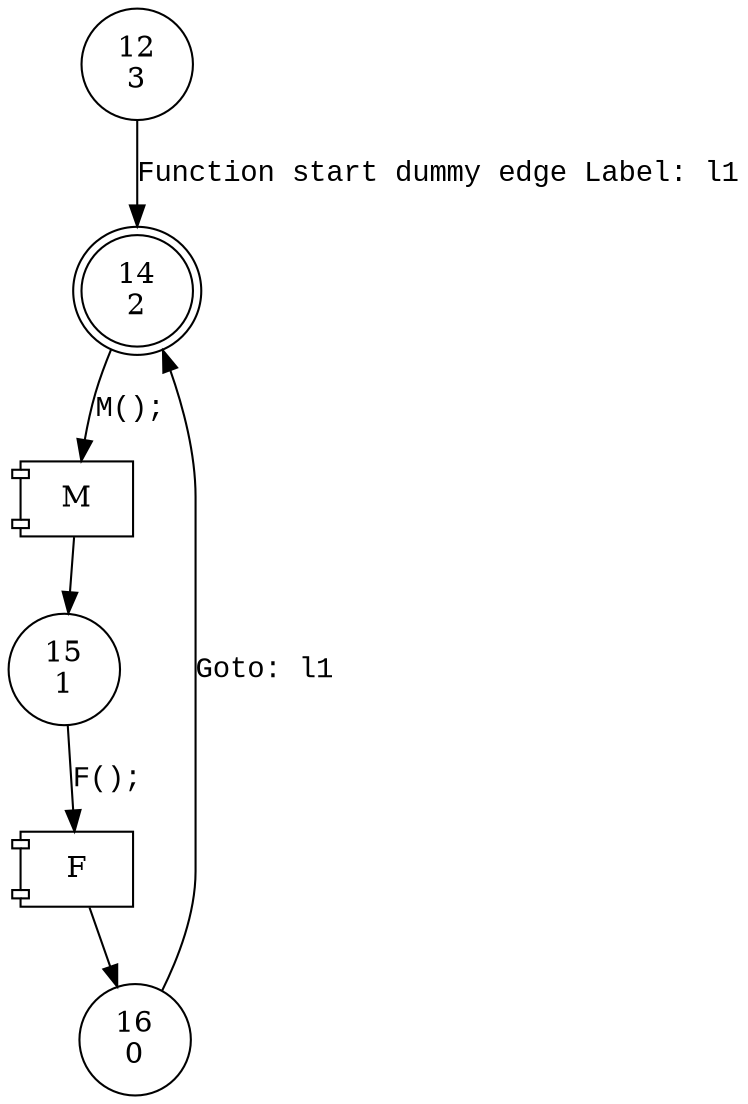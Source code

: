 digraph ihex2fw {
12 [shape="circle" label="12\n3"]
14 [shape="doublecircle" label="14\n2"]
15 [shape="circle" label="15\n1"]
16 [shape="circle" label="16\n0"]
12 -> 14 [label="Function start dummy edge Label: l1" fontname="Courier New"]
100001 [shape="component" label="M"]
14 -> 100001 [label="M();" fontname="Courier New"]
100001 -> 15 [label="" fontname="Courier New"]
100002 [shape="component" label="F"]
15 -> 100002 [label="F();" fontname="Courier New"]
100002 -> 16 [label="" fontname="Courier New"]
16 -> 14 [label="Goto: l1" fontname="Courier New"]
}